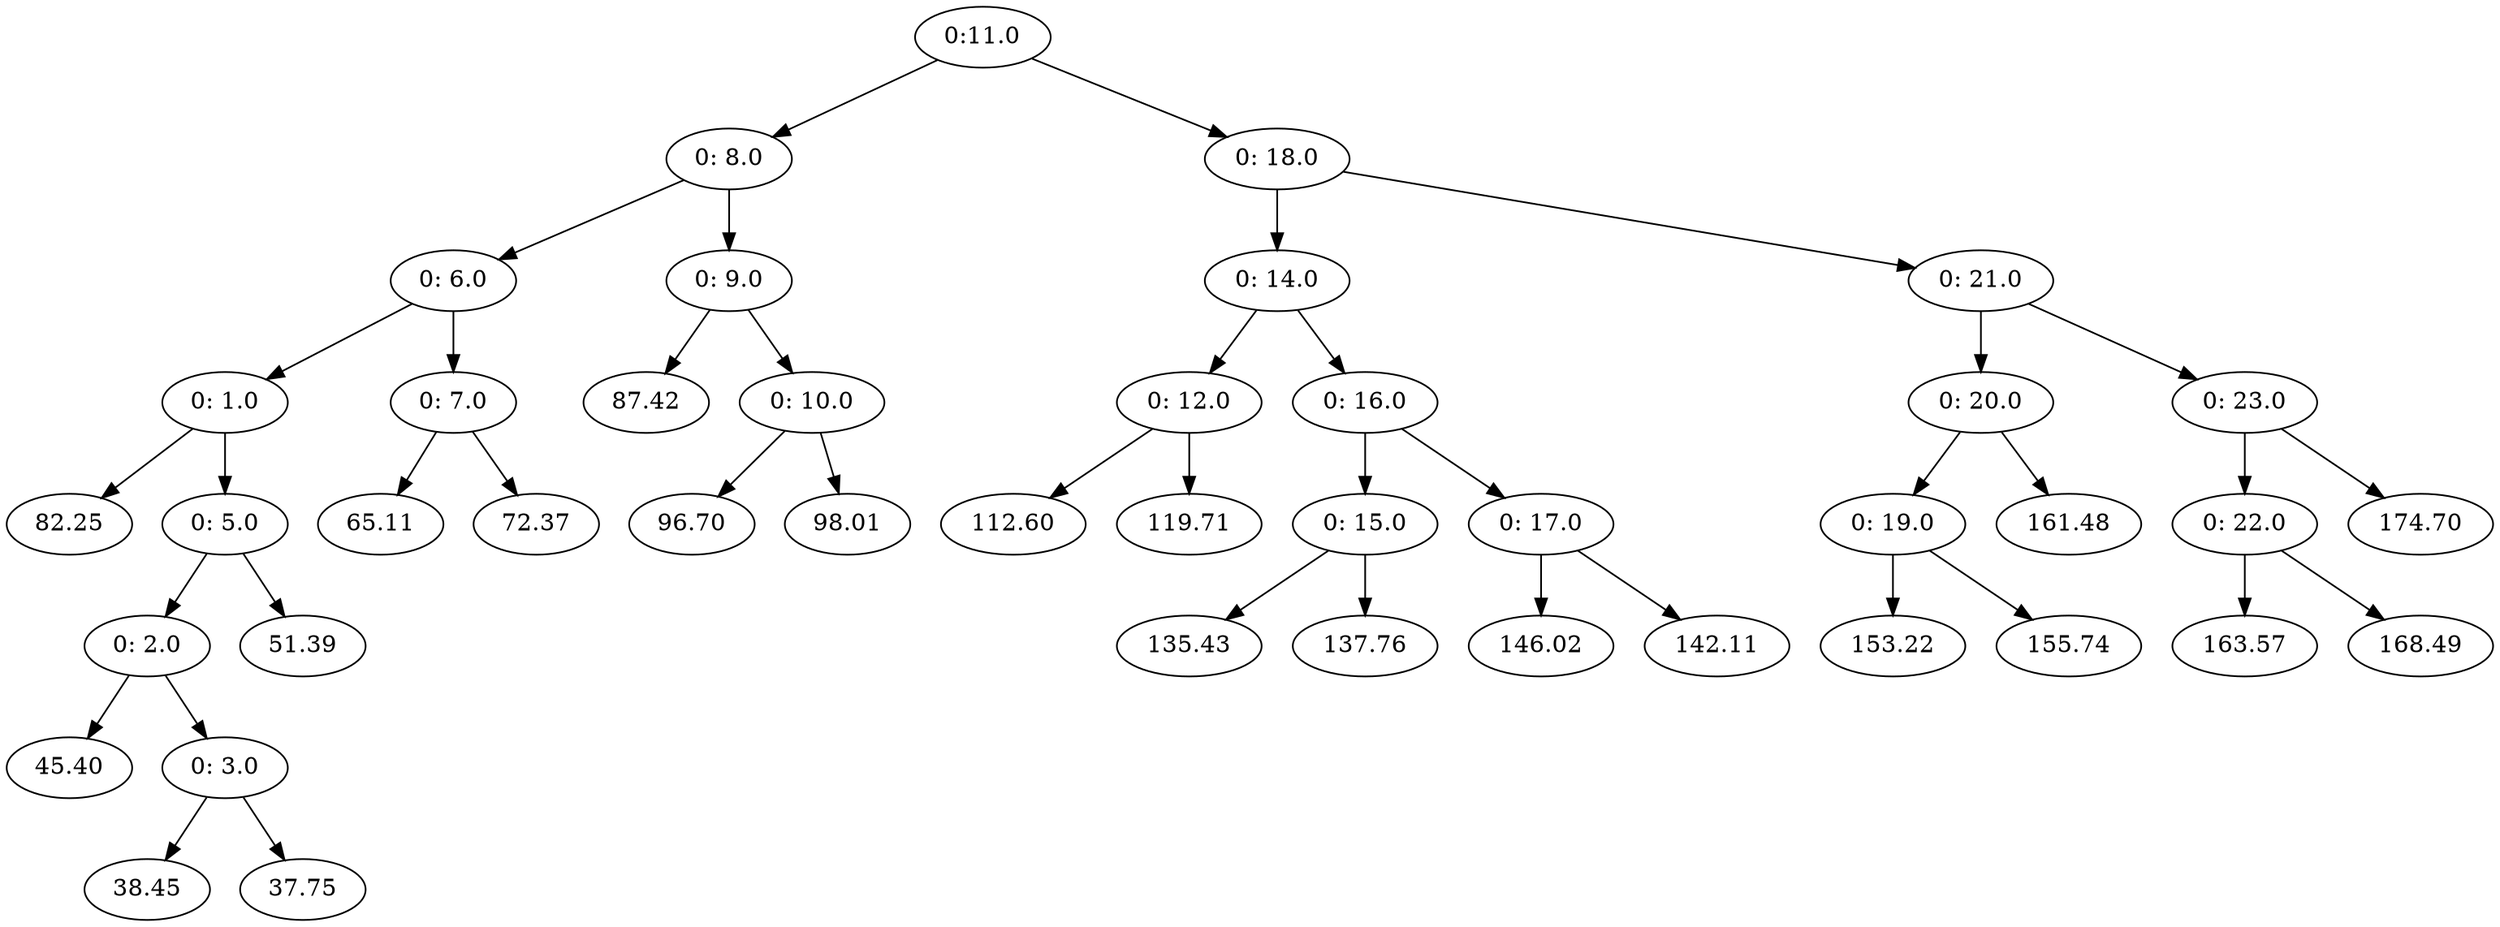digraph decision_tree {
    "aa129f8a-2a6e-4f16-8080-462ea847e36a" [label="0:11.0"];
    "9bf10f5f-187b-482e-8153-dd008618c381" [label="0: 8.0"];
    "54237751-c870-4c30-badc-0a40e1ccf133" [label="0: 6.0"];
    "e6163675-7b0a-4945-b0f7-e062a13221cc" [label="0: 1.0"];
    "e77b6be9-37e9-4bdd-93a0-28b661aee0ca" [label="82.25"];
    "9db10117-235d-4c29-b94a-be1ed3c3553e" [label="0: 5.0"];
    "d93d79f9-df9d-461e-a3c5-6ef04b1bfcee" [label="0: 2.0"];
    "67a13de4-2133-4d21-b491-6e8dbcdffbac" [label="45.40"];
    "694bf94d-860c-48d6-94d5-9488f5c940d6" [label="0: 3.0"];
    "9f2673dd-63f3-4787-b353-2bcb77aff641" [label="38.45"];
    "b6758246-af7c-4074-a8e5-18166b598b2c" [label="37.75"];
    "2b734c2a-2a2b-4ba3-9ff7-2db561297bf5" [label="51.39"];
    "5e589471-9d39-4418-83ac-33d5d1134c30" [label="0: 7.0"];
    "d9cecd85-d53e-46c2-9aaa-24c3559a4c4f" [label="65.11"];
    "190f75ce-02e8-4efe-a7ef-dc9223a45bfd" [label="72.37"];
    "b4b089ce-9c3a-414c-8776-78d9e92541fa" [label="0: 9.0"];
    "7bedc010-f4b1-40bb-a869-9698b337c4dd" [label="87.42"];
    "3b758e1d-4576-46f8-88a7-c8ed91951870" [label="0: 10.0"];
    "9bd66c2e-9643-4326-8147-60144ac522ee" [label="96.70"];
    "539e035c-5b3d-459b-a586-34ed8fadd11a" [label="98.01"];
    "aec4abc5-04b6-40f1-8332-47aecbbb73de" [label="0: 18.0"];
    "fe562dd9-f9d2-455f-9b25-36b80899029d" [label="0: 14.0"];
    "38f782aa-b0a3-40bf-804a-d3b58eee1ed2" [label="0: 12.0"];
    "efe48b3a-da79-4302-9a71-5196bb78d023" [label="112.60"];
    "d1afc614-3c1d-4bba-aff4-97e0ea3815d9" [label="119.71"];
    "e5f0a9a7-3101-44f7-8a8c-0962b049446e" [label="0: 16.0"];
    "162e4a20-8fbf-4bfb-bf5d-33d64969b35d" [label="0: 15.0"];
    "178d2ad4-aa65-4e93-92a1-269f44b193bf" [label="135.43"];
    "862dc53a-a93d-49bc-a4fd-86a0e6aeb2f3" [label="137.76"];
    "299817bb-24fa-48c8-8197-b34feee30e7a" [label="0: 17.0"];
    "5f2b5295-9339-4fbc-a359-89139055a1c3" [label="146.02"];
    "2618bd89-d67f-428c-bdd3-fe8e33d59c97" [label="142.11"];
    "bd209974-9956-422b-8a46-65aefccaca81" [label="0: 21.0"];
    "de3b8fb0-bca3-4c34-8320-1eb66536ed3d" [label="0: 20.0"];
    "af240fed-fdc1-4c9c-93f9-deabb9ce3c2d" [label="0: 19.0"];
    "356f657f-d9ed-4480-b965-f152ce866dfb" [label="153.22"];
    "78295597-830e-4854-ad4f-617cd778f417" [label="155.74"];
    "bcef0138-dacf-4129-8e6b-ab618f3bc751" [label="161.48"];
    "75e231cd-5636-4623-9e06-03c286b665c4" [label="0: 23.0"];
    "65af6de5-669b-4922-ab88-a455eb3c723c" [label="0: 22.0"];
    "5978d7be-dd7d-4273-91c5-403345d27e54" [label="163.57"];
    "0357b4d3-6f43-428c-ad51-5984d2ae3c7b" [label="168.49"];
    "700daa03-a933-46ee-8012-2aafa315655b" [label="174.70"];
    "aa129f8a-2a6e-4f16-8080-462ea847e36a" -> "9bf10f5f-187b-482e-8153-dd008618c381";
    "9bf10f5f-187b-482e-8153-dd008618c381" -> "54237751-c870-4c30-badc-0a40e1ccf133";
    "54237751-c870-4c30-badc-0a40e1ccf133" -> "e6163675-7b0a-4945-b0f7-e062a13221cc";
    "e6163675-7b0a-4945-b0f7-e062a13221cc" -> "e77b6be9-37e9-4bdd-93a0-28b661aee0ca";
    "e6163675-7b0a-4945-b0f7-e062a13221cc" -> "9db10117-235d-4c29-b94a-be1ed3c3553e";
    "9db10117-235d-4c29-b94a-be1ed3c3553e" -> "d93d79f9-df9d-461e-a3c5-6ef04b1bfcee";
    "d93d79f9-df9d-461e-a3c5-6ef04b1bfcee" -> "67a13de4-2133-4d21-b491-6e8dbcdffbac";
    "d93d79f9-df9d-461e-a3c5-6ef04b1bfcee" -> "694bf94d-860c-48d6-94d5-9488f5c940d6";
    "694bf94d-860c-48d6-94d5-9488f5c940d6" -> "9f2673dd-63f3-4787-b353-2bcb77aff641";
    "694bf94d-860c-48d6-94d5-9488f5c940d6" -> "b6758246-af7c-4074-a8e5-18166b598b2c";
    "9db10117-235d-4c29-b94a-be1ed3c3553e" -> "2b734c2a-2a2b-4ba3-9ff7-2db561297bf5";
    "54237751-c870-4c30-badc-0a40e1ccf133" -> "5e589471-9d39-4418-83ac-33d5d1134c30";
    "5e589471-9d39-4418-83ac-33d5d1134c30" -> "d9cecd85-d53e-46c2-9aaa-24c3559a4c4f";
    "5e589471-9d39-4418-83ac-33d5d1134c30" -> "190f75ce-02e8-4efe-a7ef-dc9223a45bfd";
    "9bf10f5f-187b-482e-8153-dd008618c381" -> "b4b089ce-9c3a-414c-8776-78d9e92541fa";
    "b4b089ce-9c3a-414c-8776-78d9e92541fa" -> "7bedc010-f4b1-40bb-a869-9698b337c4dd";
    "b4b089ce-9c3a-414c-8776-78d9e92541fa" -> "3b758e1d-4576-46f8-88a7-c8ed91951870";
    "3b758e1d-4576-46f8-88a7-c8ed91951870" -> "9bd66c2e-9643-4326-8147-60144ac522ee";
    "3b758e1d-4576-46f8-88a7-c8ed91951870" -> "539e035c-5b3d-459b-a586-34ed8fadd11a";
    "aa129f8a-2a6e-4f16-8080-462ea847e36a" -> "aec4abc5-04b6-40f1-8332-47aecbbb73de";
    "aec4abc5-04b6-40f1-8332-47aecbbb73de" -> "fe562dd9-f9d2-455f-9b25-36b80899029d";
    "fe562dd9-f9d2-455f-9b25-36b80899029d" -> "38f782aa-b0a3-40bf-804a-d3b58eee1ed2";
    "38f782aa-b0a3-40bf-804a-d3b58eee1ed2" -> "efe48b3a-da79-4302-9a71-5196bb78d023";
    "38f782aa-b0a3-40bf-804a-d3b58eee1ed2" -> "d1afc614-3c1d-4bba-aff4-97e0ea3815d9";
    "fe562dd9-f9d2-455f-9b25-36b80899029d" -> "e5f0a9a7-3101-44f7-8a8c-0962b049446e";
    "e5f0a9a7-3101-44f7-8a8c-0962b049446e" -> "162e4a20-8fbf-4bfb-bf5d-33d64969b35d";
    "162e4a20-8fbf-4bfb-bf5d-33d64969b35d" -> "178d2ad4-aa65-4e93-92a1-269f44b193bf";
    "162e4a20-8fbf-4bfb-bf5d-33d64969b35d" -> "862dc53a-a93d-49bc-a4fd-86a0e6aeb2f3";
    "e5f0a9a7-3101-44f7-8a8c-0962b049446e" -> "299817bb-24fa-48c8-8197-b34feee30e7a";
    "299817bb-24fa-48c8-8197-b34feee30e7a" -> "5f2b5295-9339-4fbc-a359-89139055a1c3";
    "299817bb-24fa-48c8-8197-b34feee30e7a" -> "2618bd89-d67f-428c-bdd3-fe8e33d59c97";
    "aec4abc5-04b6-40f1-8332-47aecbbb73de" -> "bd209974-9956-422b-8a46-65aefccaca81";
    "bd209974-9956-422b-8a46-65aefccaca81" -> "de3b8fb0-bca3-4c34-8320-1eb66536ed3d";
    "de3b8fb0-bca3-4c34-8320-1eb66536ed3d" -> "af240fed-fdc1-4c9c-93f9-deabb9ce3c2d";
    "af240fed-fdc1-4c9c-93f9-deabb9ce3c2d" -> "356f657f-d9ed-4480-b965-f152ce866dfb";
    "af240fed-fdc1-4c9c-93f9-deabb9ce3c2d" -> "78295597-830e-4854-ad4f-617cd778f417";
    "de3b8fb0-bca3-4c34-8320-1eb66536ed3d" -> "bcef0138-dacf-4129-8e6b-ab618f3bc751";
    "bd209974-9956-422b-8a46-65aefccaca81" -> "75e231cd-5636-4623-9e06-03c286b665c4";
    "75e231cd-5636-4623-9e06-03c286b665c4" -> "65af6de5-669b-4922-ab88-a455eb3c723c";
    "65af6de5-669b-4922-ab88-a455eb3c723c" -> "5978d7be-dd7d-4273-91c5-403345d27e54";
    "65af6de5-669b-4922-ab88-a455eb3c723c" -> "0357b4d3-6f43-428c-ad51-5984d2ae3c7b";
    "75e231cd-5636-4623-9e06-03c286b665c4" -> "700daa03-a933-46ee-8012-2aafa315655b";
}